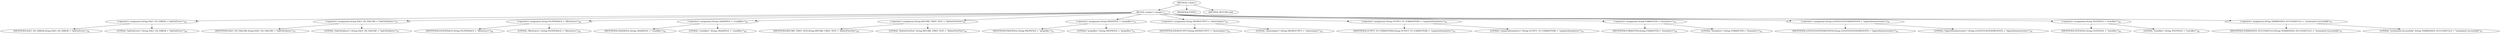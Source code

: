 digraph "&lt;clinit&gt;" {  
"48" [label = <(METHOD,&lt;clinit&gt;)> ]
"49" [label = <(BLOCK,&lt;empty&gt;,&lt;empty&gt;)> ]
"50" [label = <(&lt;operator&gt;.assignment,String HALT_ON_ERROR = &quot;haltOnError=&quot;)<SUB>26</SUB>> ]
"51" [label = <(IDENTIFIER,HALT_ON_ERROR,String HALT_ON_ERROR = &quot;haltOnError=&quot;)<SUB>26</SUB>> ]
"52" [label = <(LITERAL,&quot;haltOnError=&quot;,String HALT_ON_ERROR = &quot;haltOnError=&quot;)<SUB>26</SUB>> ]
"53" [label = <(&lt;operator&gt;.assignment,String HALT_ON_FAILURE = &quot;haltOnFailure=&quot;)<SUB>27</SUB>> ]
"54" [label = <(IDENTIFIER,HALT_ON_FAILURE,String HALT_ON_FAILURE = &quot;haltOnFailure=&quot;)<SUB>27</SUB>> ]
"55" [label = <(LITERAL,&quot;haltOnFailure=&quot;,String HALT_ON_FAILURE = &quot;haltOnFailure=&quot;)<SUB>27</SUB>> ]
"56" [label = <(&lt;operator&gt;.assignment,String FILTERTRACE = &quot;filtertrace=&quot;)<SUB>28</SUB>> ]
"57" [label = <(IDENTIFIER,FILTERTRACE,String FILTERTRACE = &quot;filtertrace=&quot;)<SUB>28</SUB>> ]
"58" [label = <(LITERAL,&quot;filtertrace=&quot;,String FILTERTRACE = &quot;filtertrace=&quot;)<SUB>28</SUB>> ]
"59" [label = <(&lt;operator&gt;.assignment,String CRASHFILE = &quot;crashfile=&quot;)<SUB>29</SUB>> ]
"60" [label = <(IDENTIFIER,CRASHFILE,String CRASHFILE = &quot;crashfile=&quot;)<SUB>29</SUB>> ]
"61" [label = <(LITERAL,&quot;crashfile=&quot;,String CRASHFILE = &quot;crashfile=&quot;)<SUB>29</SUB>> ]
"62" [label = <(&lt;operator&gt;.assignment,String BEFORE_FIRST_TEST = &quot;BeforeFirstTest&quot;)<SUB>30</SUB>> ]
"63" [label = <(IDENTIFIER,BEFORE_FIRST_TEST,String BEFORE_FIRST_TEST = &quot;BeforeFirstTest&quot;)<SUB>30</SUB>> ]
"64" [label = <(LITERAL,&quot;BeforeFirstTest&quot;,String BEFORE_FIRST_TEST = &quot;BeforeFirstTest&quot;)<SUB>30</SUB>> ]
"65" [label = <(&lt;operator&gt;.assignment,String PROPSFILE = &quot;propsfile=&quot;)<SUB>31</SUB>> ]
"66" [label = <(IDENTIFIER,PROPSFILE,String PROPSFILE = &quot;propsfile=&quot;)<SUB>31</SUB>> ]
"67" [label = <(LITERAL,&quot;propsfile=&quot;,String PROPSFILE = &quot;propsfile=&quot;)<SUB>31</SUB>> ]
"68" [label = <(&lt;operator&gt;.assignment,String SHOWOUTPUT = &quot;showoutput=&quot;)<SUB>32</SUB>> ]
"69" [label = <(IDENTIFIER,SHOWOUTPUT,String SHOWOUTPUT = &quot;showoutput=&quot;)<SUB>32</SUB>> ]
"70" [label = <(LITERAL,&quot;showoutput=&quot;,String SHOWOUTPUT = &quot;showoutput=&quot;)<SUB>32</SUB>> ]
"71" [label = <(&lt;operator&gt;.assignment,String OUTPUT_TO_FORMATTERS = &quot;outputtoformatters=&quot;)<SUB>33</SUB>> ]
"72" [label = <(IDENTIFIER,OUTPUT_TO_FORMATTERS,String OUTPUT_TO_FORMATTERS = &quot;outputtoformatters=&quot;)<SUB>33</SUB>> ]
"73" [label = <(LITERAL,&quot;outputtoformatters=&quot;,String OUTPUT_TO_FORMATTERS = &quot;outputtoformatters=&quot;)<SUB>33</SUB>> ]
"74" [label = <(&lt;operator&gt;.assignment,String FORMATTER = &quot;formatter=&quot;)<SUB>34</SUB>> ]
"75" [label = <(IDENTIFIER,FORMATTER,String FORMATTER = &quot;formatter=&quot;)<SUB>34</SUB>> ]
"76" [label = <(LITERAL,&quot;formatter=&quot;,String FORMATTER = &quot;formatter=&quot;)<SUB>34</SUB>> ]
"77" [label = <(&lt;operator&gt;.assignment,String LOGTESTLISTENEREVENTS = &quot;logtestlistenerevents=&quot;)<SUB>35</SUB>> ]
"78" [label = <(IDENTIFIER,LOGTESTLISTENEREVENTS,String LOGTESTLISTENEREVENTS = &quot;logtestlistenerevents=&quot;)<SUB>35</SUB>> ]
"79" [label = <(LITERAL,&quot;logtestlistenerevents=&quot;,String LOGTESTLISTENEREVENTS = &quot;logtestlistenerevents=&quot;)<SUB>35</SUB>> ]
"80" [label = <(&lt;operator&gt;.assignment,String TESTSFILE = &quot;testsfile=&quot;)<SUB>36</SUB>> ]
"81" [label = <(IDENTIFIER,TESTSFILE,String TESTSFILE = &quot;testsfile=&quot;)<SUB>36</SUB>> ]
"82" [label = <(LITERAL,&quot;testsfile=&quot;,String TESTSFILE = &quot;testsfile=&quot;)<SUB>36</SUB>> ]
"83" [label = <(&lt;operator&gt;.assignment,String TERMINATED_SUCCESSFULLY = &quot;terminated successfully&quot;)<SUB>37</SUB>> ]
"84" [label = <(IDENTIFIER,TERMINATED_SUCCESSFULLY,String TERMINATED_SUCCESSFULLY = &quot;terminated successfully&quot;)<SUB>37</SUB>> ]
"85" [label = <(LITERAL,&quot;terminated successfully&quot;,String TERMINATED_SUCCESSFULLY = &quot;terminated successfully&quot;)<SUB>37</SUB>> ]
"86" [label = <(MODIFIER,STATIC)> ]
"87" [label = <(METHOD_RETURN,void)> ]
  "48" -> "49" 
  "48" -> "86" 
  "48" -> "87" 
  "49" -> "50" 
  "49" -> "53" 
  "49" -> "56" 
  "49" -> "59" 
  "49" -> "62" 
  "49" -> "65" 
  "49" -> "68" 
  "49" -> "71" 
  "49" -> "74" 
  "49" -> "77" 
  "49" -> "80" 
  "49" -> "83" 
  "50" -> "51" 
  "50" -> "52" 
  "53" -> "54" 
  "53" -> "55" 
  "56" -> "57" 
  "56" -> "58" 
  "59" -> "60" 
  "59" -> "61" 
  "62" -> "63" 
  "62" -> "64" 
  "65" -> "66" 
  "65" -> "67" 
  "68" -> "69" 
  "68" -> "70" 
  "71" -> "72" 
  "71" -> "73" 
  "74" -> "75" 
  "74" -> "76" 
  "77" -> "78" 
  "77" -> "79" 
  "80" -> "81" 
  "80" -> "82" 
  "83" -> "84" 
  "83" -> "85" 
}
